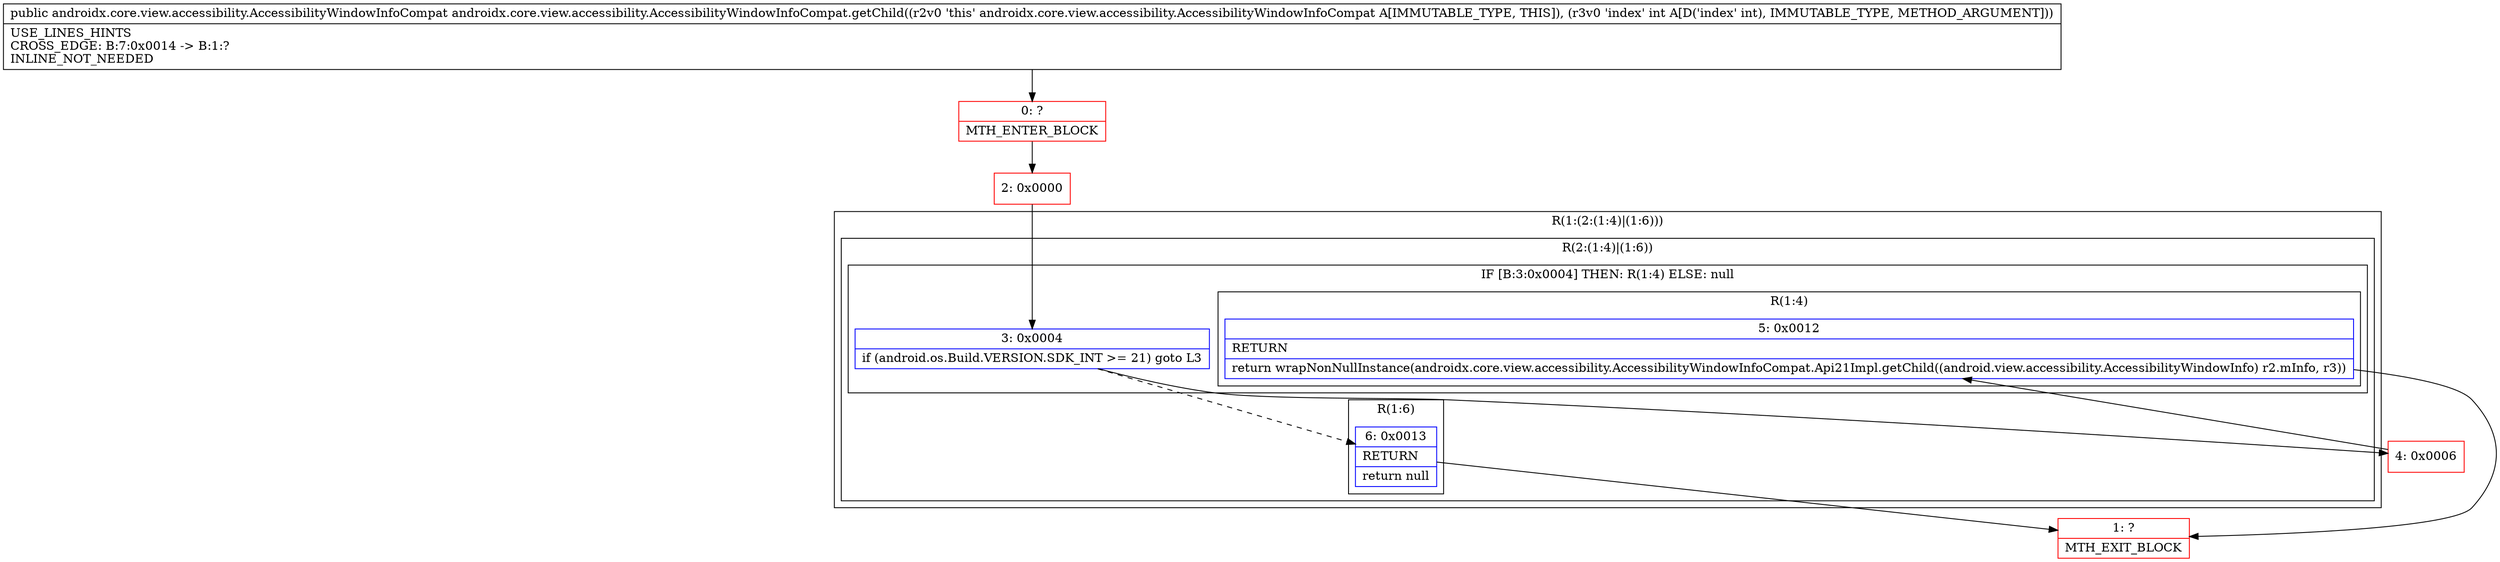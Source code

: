 digraph "CFG forandroidx.core.view.accessibility.AccessibilityWindowInfoCompat.getChild(I)Landroidx\/core\/view\/accessibility\/AccessibilityWindowInfoCompat;" {
subgraph cluster_Region_842540185 {
label = "R(1:(2:(1:4)|(1:6)))";
node [shape=record,color=blue];
subgraph cluster_Region_1721497049 {
label = "R(2:(1:4)|(1:6))";
node [shape=record,color=blue];
subgraph cluster_IfRegion_1424478882 {
label = "IF [B:3:0x0004] THEN: R(1:4) ELSE: null";
node [shape=record,color=blue];
Node_3 [shape=record,label="{3\:\ 0x0004|if (android.os.Build.VERSION.SDK_INT \>= 21) goto L3\l}"];
subgraph cluster_Region_409005994 {
label = "R(1:4)";
node [shape=record,color=blue];
Node_5 [shape=record,label="{5\:\ 0x0012|RETURN\l|return wrapNonNullInstance(androidx.core.view.accessibility.AccessibilityWindowInfoCompat.Api21Impl.getChild((android.view.accessibility.AccessibilityWindowInfo) r2.mInfo, r3))\l}"];
}
}
subgraph cluster_Region_1804537043 {
label = "R(1:6)";
node [shape=record,color=blue];
Node_6 [shape=record,label="{6\:\ 0x0013|RETURN\l|return null\l}"];
}
}
}
Node_0 [shape=record,color=red,label="{0\:\ ?|MTH_ENTER_BLOCK\l}"];
Node_2 [shape=record,color=red,label="{2\:\ 0x0000}"];
Node_4 [shape=record,color=red,label="{4\:\ 0x0006}"];
Node_1 [shape=record,color=red,label="{1\:\ ?|MTH_EXIT_BLOCK\l}"];
MethodNode[shape=record,label="{public androidx.core.view.accessibility.AccessibilityWindowInfoCompat androidx.core.view.accessibility.AccessibilityWindowInfoCompat.getChild((r2v0 'this' androidx.core.view.accessibility.AccessibilityWindowInfoCompat A[IMMUTABLE_TYPE, THIS]), (r3v0 'index' int A[D('index' int), IMMUTABLE_TYPE, METHOD_ARGUMENT]))  | USE_LINES_HINTS\lCROSS_EDGE: B:7:0x0014 \-\> B:1:?\lINLINE_NOT_NEEDED\l}"];
MethodNode -> Node_0;Node_3 -> Node_4;
Node_3 -> Node_6[style=dashed];
Node_5 -> Node_1;
Node_6 -> Node_1;
Node_0 -> Node_2;
Node_2 -> Node_3;
Node_4 -> Node_5;
}

